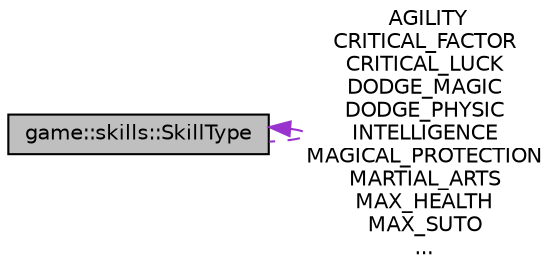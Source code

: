 digraph "game::skills::SkillType"
{
 // LATEX_PDF_SIZE
  edge [fontname="Helvetica",fontsize="10",labelfontname="Helvetica",labelfontsize="10"];
  node [fontname="Helvetica",fontsize="10",shape=record];
  Node1 [label="game::skills::SkillType",height=0.2,width=0.4,color="black", fillcolor="grey75", style="filled", fontcolor="black",tooltip="Skills enumeration."];
  Node1 -> Node1 [dir="back",color="darkorchid3",fontsize="10",style="dashed",label=" AGILITY\nCRITICAL_FACTOR\nCRITICAL_LUCK\nDODGE_MAGIC\nDODGE_PHYSIC\nINTELLIGENCE\nMAGICAL_PROTECTION\nMARTIAL_ARTS\nMAX_HEALTH\nMAX_SUTO\n..." ,fontname="Helvetica"];
}
